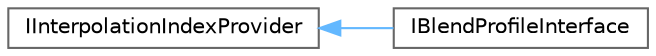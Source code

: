 digraph "Graphical Class Hierarchy"
{
 // INTERACTIVE_SVG=YES
 // LATEX_PDF_SIZE
  bgcolor="transparent";
  edge [fontname=Helvetica,fontsize=10,labelfontname=Helvetica,labelfontsize=10];
  node [fontname=Helvetica,fontsize=10,shape=box,height=0.2,width=0.4];
  rankdir="LR";
  Node0 [id="Node000000",label="IInterpolationIndexProvider",height=0.2,width=0.4,color="grey40", fillcolor="white", style="filled",URL="$dc/d56/classIInterpolationIndexProvider.html",tooltip="Interface used to provide interpolation indices for per bone blends."];
  Node0 -> Node1 [id="edge5465_Node000000_Node000001",dir="back",color="steelblue1",style="solid",tooltip=" "];
  Node1 [id="Node000001",label="IBlendProfileInterface",height=0.2,width=0.4,color="grey40", fillcolor="white", style="filled",URL="$da/d88/classIBlendProfileInterface.html",tooltip=" "];
}

